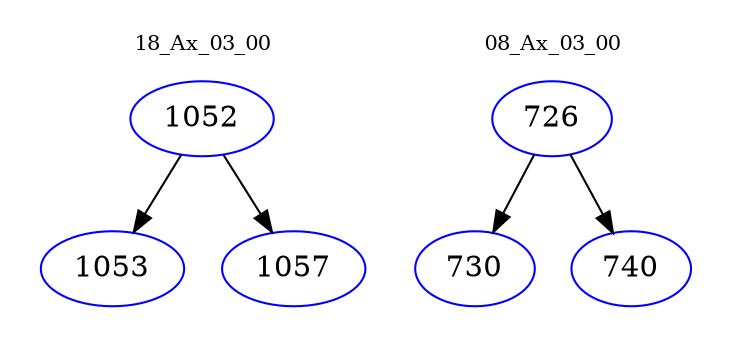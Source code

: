 digraph{
subgraph cluster_0 {
color = white
label = "18_Ax_03_00";
fontsize=10;
T0_1052 [label="1052", color="blue"]
T0_1052 -> T0_1053 [color="black"]
T0_1053 [label="1053", color="blue"]
T0_1052 -> T0_1057 [color="black"]
T0_1057 [label="1057", color="blue"]
}
subgraph cluster_1 {
color = white
label = "08_Ax_03_00";
fontsize=10;
T1_726 [label="726", color="blue"]
T1_726 -> T1_730 [color="black"]
T1_730 [label="730", color="blue"]
T1_726 -> T1_740 [color="black"]
T1_740 [label="740", color="blue"]
}
}
